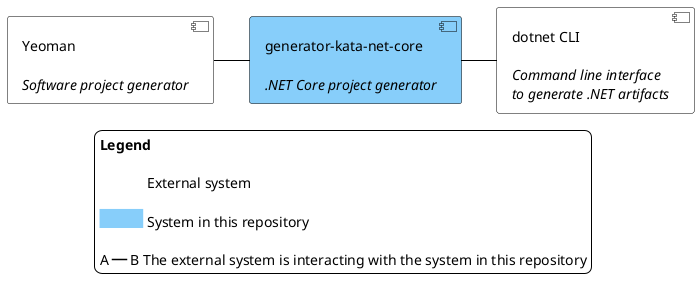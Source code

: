 @startuml

skinparam ComponentStyle uml2
skinparam ArrowColor Black
skinparam ActorBorderColor Black
skinparam ActorBackgroundColor White
skinparam ArtifactBackgroundColor White
skinparam ComponentBorderColor Black
skinparam ComponentBackgroundColor White
skinparam InterfaceBorderColor Black
skinparam InterfaceBackgroundColor White
skinparam LegendBackgroundColor White
skinparam NodeBackgroundColor White
skinparam NoteBorderColor Black
skinparam NoteBackgroundColor White
skinparam RectangleBorderColor Black
skinparam RectangleBackgroundColor White


legend
**Legend**

<back:White>            </back> External system

<back:LightSkyBlue>            </back> System in this repository

A --    -- B The external system is interacting with the system in this repository
end legend

[Yeoman\n\n//Software project generator//] as yo
[generator-kata-net-core\n\n//.NET Core project generator//] as gen #LightSkyBlue
[dotnet CLI\n\n//Command line interface//\n//to generate .NET artifacts//] as dotnet

yo - gen
gen - dotnet

@enduml